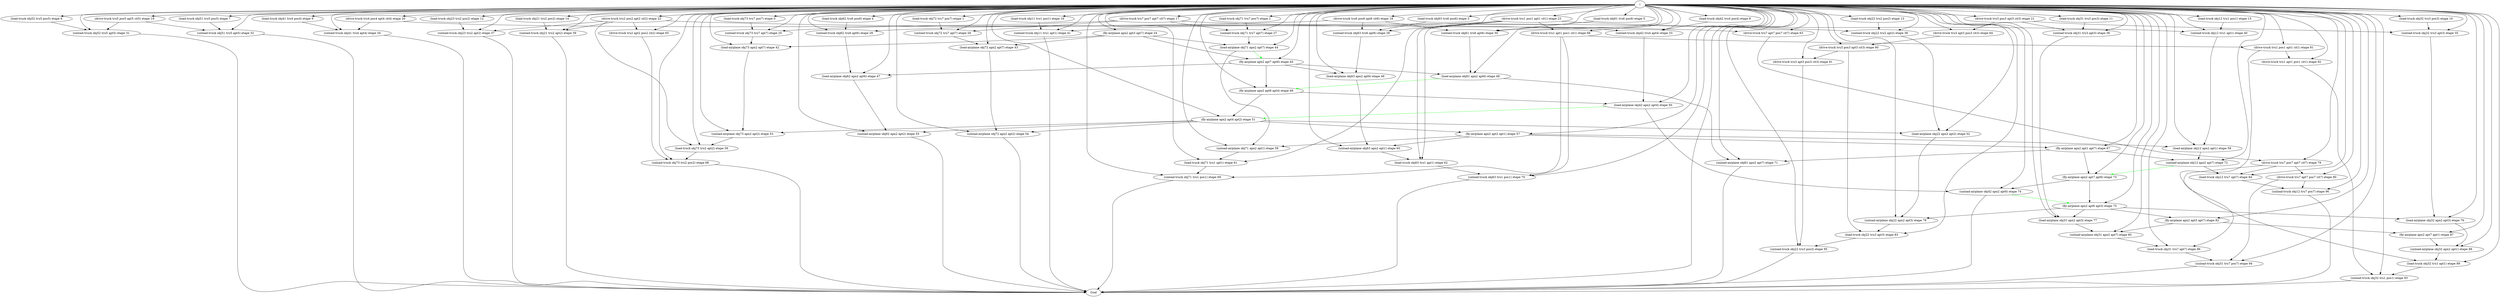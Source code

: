 digraph D { 
"(load-truck obj73 tru7 pos7) etape 0" -> "(unload-truck obj73 tru7 apt7) etape 25";
"(load-truck obj72 tru7 pos7) etape 1" -> "(unload-truck obj72 tru7 apt7) etape 26";
"(load-truck obj71 tru7 pos7) etape 2" -> "(unload-truck obj71 tru7 apt7) etape 27";
"(load-truck obj63 tru6 pos6) etape 3" -> "(unload-truck obj63 tru6 apt6) etape 28";
"(load-truck obj62 tru6 pos6) etape 4" -> "(unload-truck obj62 tru6 apt6) etape 29";
"(load-truck obj61 tru6 pos6) etape 5" -> "(unload-truck obj61 tru6 apt6) etape 30";
"(load-truck obj52 tru5 pos5) etape 6" -> "(unload-truck obj52 tru5 apt5) etape 31";
"(load-truck obj51 tru5 pos5) etape 7" -> "(unload-truck obj51 tru5 apt5) etape 32";
"(load-truck obj42 tru4 pos4) etape 8" -> "(unload-truck obj42 tru4 apt4) etape 33";
"(load-truck obj41 tru4 pos4) etape 9" -> "(unload-truck obj41 tru4 apt4) etape 34";
"(load-truck obj32 tru3 pos3) etape 10" -> "(unload-truck obj32 tru3 apt3) etape 35";
"(load-truck obj31 tru3 pos3) etape 11" -> "(unload-truck obj31 tru3 apt3) etape 36";
"(load-truck obj23 tru2 pos2) etape 12" -> "(unload-truck obj23 tru2 apt2) etape 37";
"(load-truck obj22 tru2 pos2) etape 13" -> "(unload-truck obj22 tru2 apt2) etape 38";
"(load-truck obj21 tru2 pos2) etape 14" -> "(unload-truck obj21 tru2 apt2) etape 39";
"(load-truck obj12 tru1 pos1) etape 15" -> "(unload-truck obj12 tru1 apt1) etape 40";
"(load-truck obj11 tru1 pos1) etape 16" -> "(unload-truck obj11 tru1 apt1) etape 41";
"(drive-truck tru7 pos7 apt7 cit7) etape 17" -> "(unload-truck obj73 tru7 apt7) etape 25";
"(drive-truck tru7 pos7 apt7 cit7) etape 17" -> "(unload-truck obj72 tru7 apt7) etape 26";
"(drive-truck tru7 pos7 apt7 cit7) etape 17" -> "(unload-truck obj71 tru7 apt7) etape 27";
"(drive-truck tru7 pos7 apt7 cit7) etape 17" -> "(drive-truck tru7 apt7 pos7 cit7) etape 63";
"(drive-truck tru6 pos6 apt6 cit6) etape 18" -> "(unload-truck obj63 tru6 apt6) etape 28";
"(drive-truck tru6 pos6 apt6 cit6) etape 18" -> "(unload-truck obj62 tru6 apt6) etape 29";
"(drive-truck tru6 pos6 apt6 cit6) etape 18" -> "(unload-truck obj61 tru6 apt6) etape 30";
"(drive-truck tru5 pos5 apt5 cit5) etape 19" -> "(unload-truck obj52 tru5 apt5) etape 31";
"(drive-truck tru5 pos5 apt5 cit5) etape 19" -> "(unload-truck obj51 tru5 apt5) etape 32";
"(drive-truck tru4 pos4 apt4 cit4) etape 20" -> "(unload-truck obj42 tru4 apt4) etape 33";
"(drive-truck tru4 pos4 apt4 cit4) etape 20" -> "(unload-truck obj41 tru4 apt4) etape 34";
"(drive-truck tru3 pos3 apt3 cit3) etape 21" -> "(unload-truck obj32 tru3 apt3) etape 35";
"(drive-truck tru3 pos3 apt3 cit3) etape 21" -> "(unload-truck obj31 tru3 apt3) etape 36";
"(drive-truck tru3 pos3 apt3 cit3) etape 21" -> "(drive-truck tru3 apt3 pos3 cit3) etape 64";
"(drive-truck tru2 pos2 apt2 cit2) etape 22" -> "(unload-truck obj23 tru2 apt2) etape 37";
"(drive-truck tru2 pos2 apt2 cit2) etape 22" -> "(unload-truck obj22 tru2 apt2) etape 38";
"(drive-truck tru2 pos2 apt2 cit2) etape 22" -> "(unload-truck obj21 tru2 apt2) etape 39";
"(drive-truck tru2 pos2 apt2 cit2) etape 22" -> "(load-truck obj73 tru2 apt2) etape 56";
"(drive-truck tru2 pos2 apt2 cit2) etape 22" -> "(drive-truck tru2 apt2 pos2 cit2) etape 65";
"(drive-truck tru1 pos1 apt1 cit1) etape 23" -> "(unload-truck obj12 tru1 apt1) etape 40";
"(drive-truck tru1 pos1 apt1 cit1) etape 23" -> "(unload-truck obj11 tru1 apt1) etape 41";
"(drive-truck tru1 pos1 apt1 cit1) etape 23" -> "(load-truck obj71 tru1 apt1) etape 61";
"(drive-truck tru1 pos1 apt1 cit1) etape 23" -> "(load-truck obj63 tru1 apt1) etape 62";
"(drive-truck tru1 pos1 apt1 cit1) etape 23" -> "(drive-truck tru1 apt1 pos1 cit1) etape 66";
"(fly-airplane apn2 apt3 apt7) etape 24" -> "(load-airplane obj73 apn2 apt7) etape 42";
"(fly-airplane apn2 apt3 apt7) etape 24" -> "(load-airplane obj72 apn2 apt7) etape 43";
"(fly-airplane apn2 apt3 apt7) etape 24" -> "(load-airplane obj71 apn2 apt7) etape 44";
"(fly-airplane apn2 apt3 apt7) etape 24" -> "(fly-airplane apn2 apt7 apt6) etape 45";
"(unload-truck obj73 tru7 apt7) etape 25" -> "(load-airplane obj73 apn2 apt7) etape 42";
"(unload-truck obj72 tru7 apt7) etape 26" -> "(load-airplane obj72 apn2 apt7) etape 43";
"(unload-truck obj71 tru7 apt7) etape 27" -> "(load-airplane obj71 apn2 apt7) etape 44";
"(unload-truck obj63 tru6 apt6) etape 28" -> "(load-airplane obj63 apn2 apt6) etape 46";
"(unload-truck obj62 tru6 apt6) etape 29" -> "(load-airplane obj62 apn2 apt6) etape 47";
"(unload-truck obj61 tru6 apt6) etape 30" -> "(load-airplane obj61 apn2 apt6) etape 48";
"(unload-truck obj52 tru5 apt5) etape 31" -> " Goal ";
"(unload-truck obj51 tru5 apt5) etape 32" -> " Goal ";
"(unload-truck obj42 tru4 apt4) etape 33" -> "(load-airplane obj42 apn2 apt4) etape 50";
"(unload-truck obj41 tru4 apt4) etape 34" -> " Goal ";
"(unload-truck obj32 tru3 apt3) etape 35" -> "(load-airplane obj32 apn2 apt3) etape 76";
"(unload-truck obj31 tru3 apt3) etape 36" -> "(load-airplane obj31 apn2 apt3) etape 77";
"(unload-truck obj23 tru2 apt2) etape 37" -> " Goal ";
"(unload-truck obj22 tru2 apt2) etape 38" -> "(load-airplane obj22 apn2 apt2) etape 52";
"(unload-truck obj21 tru2 apt2) etape 39" -> " Goal ";
"(unload-truck obj12 tru1 apt1) etape 40" -> "(load-airplane obj12 apn2 apt1) etape 58";
"(unload-truck obj11 tru1 apt1) etape 41" -> " Goal ";
"(load-airplane obj73 apn2 apt7) etape 42" -> "(unload-airplane obj73 apn2 apt2) etape 53";
"(load-airplane obj72 apn2 apt7) etape 43" -> "(unload-airplane obj72 apn2 apt2) etape 54";
"(load-airplane obj71 apn2 apt7) etape 44" -> "(unload-airplane obj71 apn2 apt1) etape 59";
"(fly-airplane apn2 apt7 apt6) etape 45" -> "(load-airplane obj63 apn2 apt6) etape 46";
"(fly-airplane apn2 apt7 apt6) etape 45" -> "(load-airplane obj62 apn2 apt6) etape 47";
"(fly-airplane apn2 apt7 apt6) etape 45" -> "(load-airplane obj61 apn2 apt6) etape 48";
"(fly-airplane apn2 apt7 apt6) etape 45" -> "(fly-airplane apn2 apt6 apt4) etape 49";
"(load-airplane obj63 apn2 apt6) etape 46" -> "(unload-airplane obj63 apn2 apt1) etape 60";
"(load-airplane obj62 apn2 apt6) etape 47" -> "(unload-airplane obj62 apn2 apt2) etape 55";
"(load-airplane obj61 apn2 apt6) etape 48" -> "(unload-airplane obj61 apn2 apt7) etape 71";
"(fly-airplane apn2 apt6 apt4) etape 49" -> "(load-airplane obj42 apn2 apt4) etape 50";
"(fly-airplane apn2 apt6 apt4) etape 49" -> "(fly-airplane apn2 apt4 apt2) etape 51";
"(load-airplane obj42 apn2 apt4) etape 50" -> "(unload-airplane obj42 apn2 apt6) etape 74";
"(fly-airplane apn2 apt4 apt2) etape 51" -> "(load-airplane obj22 apn2 apt2) etape 52";
"(fly-airplane apn2 apt4 apt2) etape 51" -> "(unload-airplane obj73 apn2 apt2) etape 53";
"(fly-airplane apn2 apt4 apt2) etape 51" -> "(unload-airplane obj72 apn2 apt2) etape 54";
"(fly-airplane apn2 apt4 apt2) etape 51" -> "(unload-airplane obj62 apn2 apt2) etape 55";
"(fly-airplane apn2 apt4 apt2) etape 51" -> "(fly-airplane apn2 apt2 apt1) etape 57";
"(load-airplane obj22 apn2 apt2) etape 52" -> "(unload-airplane obj22 apn2 apt3) etape 78";
"(unload-airplane obj73 apn2 apt2) etape 53" -> "(load-truck obj73 tru2 apt2) etape 56";
"(unload-airplane obj72 apn2 apt2) etape 54" -> " Goal ";
"(unload-airplane obj62 apn2 apt2) etape 55" -> " Goal ";
"(load-truck obj73 tru2 apt2) etape 56" -> "(unload-truck obj73 tru2 pos2) etape 68";
"(fly-airplane apn2 apt2 apt1) etape 57" -> "(load-airplane obj12 apn2 apt1) etape 58";
"(fly-airplane apn2 apt2 apt1) etape 57" -> "(unload-airplane obj71 apn2 apt1) etape 59";
"(fly-airplane apn2 apt2 apt1) etape 57" -> "(unload-airplane obj63 apn2 apt1) etape 60";
"(fly-airplane apn2 apt2 apt1) etape 57" -> "(fly-airplane apn2 apt1 apt7) etape 67";
"(load-airplane obj12 apn2 apt1) etape 58" -> "(unload-airplane obj12 apn2 apt7) etape 72";
"(unload-airplane obj71 apn2 apt1) etape 59" -> "(load-truck obj71 tru1 apt1) etape 61";
"(unload-airplane obj63 apn2 apt1) etape 60" -> "(load-truck obj63 tru1 apt1) etape 62";
"(load-truck obj71 tru1 apt1) etape 61" -> "(unload-truck obj71 tru1 pos1) etape 69";
"(load-truck obj63 tru1 apt1) etape 62" -> "(unload-truck obj63 tru1 pos1) etape 70";
"(drive-truck tru7 apt7 pos7 cit7) etape 63" -> "(drive-truck tru7 pos7 apt7 cit7) etape 79";
"(drive-truck tru3 apt3 pos3 cit3) etape 64" -> "(drive-truck tru3 pos3 apt3 cit3) etape 80";
"(drive-truck tru2 apt2 pos2 cit2) etape 65" -> "(unload-truck obj73 tru2 pos2) etape 68";
"(drive-truck tru1 apt1 pos1 cit1) etape 66" -> "(unload-truck obj71 tru1 pos1) etape 69";
"(drive-truck tru1 apt1 pos1 cit1) etape 66" -> "(unload-truck obj63 tru1 pos1) etape 70";
"(drive-truck tru1 apt1 pos1 cit1) etape 66" -> "(drive-truck tru1 pos1 apt1 cit1) etape 81";
"(fly-airplane apn2 apt1 apt7) etape 67" -> "(unload-airplane obj61 apn2 apt7) etape 71";
"(fly-airplane apn2 apt1 apt7) etape 67" -> "(unload-airplane obj12 apn2 apt7) etape 72";
"(fly-airplane apn2 apt1 apt7) etape 67" -> "(fly-airplane apn2 apt7 apt6) etape 73";
"(unload-truck obj73 tru2 pos2) etape 68" -> " Goal ";
"(unload-truck obj71 tru1 pos1) etape 69" -> " Goal ";
"(unload-truck obj63 tru1 pos1) etape 70" -> " Goal ";
"(unload-airplane obj61 apn2 apt7) etape 71" -> " Goal ";
"(unload-airplane obj12 apn2 apt7) etape 72" -> "(load-truck obj12 tru7 apt7) etape 84";
"(fly-airplane apn2 apt7 apt6) etape 73" -> "(unload-airplane obj42 apn2 apt6) etape 74";
"(fly-airplane apn2 apt7 apt6) etape 73" -> "(fly-airplane apn2 apt6 apt3) etape 75";
"(unload-airplane obj42 apn2 apt6) etape 74" -> " Goal ";
"(fly-airplane apn2 apt6 apt3) etape 75" -> "(load-airplane obj32 apn2 apt3) etape 76";
"(fly-airplane apn2 apt6 apt3) etape 75" -> "(load-airplane obj31 apn2 apt3) etape 77";
"(fly-airplane apn2 apt6 apt3) etape 75" -> "(unload-airplane obj22 apn2 apt3) etape 78";
"(fly-airplane apn2 apt6 apt3) etape 75" -> "(fly-airplane apn2 apt3 apt7) etape 82";
"(load-airplane obj32 apn2 apt3) etape 76" -> "(unload-airplane obj32 apn2 apt1) etape 88";
"(load-airplane obj31 apn2 apt3) etape 77" -> "(unload-airplane obj31 apn2 apt7) etape 85";
"(unload-airplane obj22 apn2 apt3) etape 78" -> "(load-truck obj22 tru3 apt3) etape 83";
"(drive-truck tru7 pos7 apt7 cit7) etape 79" -> "(load-truck obj12 tru7 apt7) etape 84";
"(drive-truck tru7 pos7 apt7 cit7) etape 79" -> "(load-truck obj31 tru7 apt7) etape 86";
"(drive-truck tru7 pos7 apt7 cit7) etape 79" -> "(drive-truck tru7 apt7 pos7 cit7) etape 90";
"(drive-truck tru3 pos3 apt3 cit3) etape 80" -> "(load-truck obj22 tru3 apt3) etape 83";
"(drive-truck tru3 pos3 apt3 cit3) etape 80" -> "(drive-truck tru3 apt3 pos3 cit3) etape 91";
"(drive-truck tru1 pos1 apt1 cit1) etape 81" -> "(load-truck obj32 tru1 apt1) etape 89";
"(drive-truck tru1 pos1 apt1 cit1) etape 81" -> "(drive-truck tru1 apt1 pos1 cit1) etape 92";
"(fly-airplane apn2 apt3 apt7) etape 82" -> "(unload-airplane obj31 apn2 apt7) etape 85";
"(fly-airplane apn2 apt3 apt7) etape 82" -> "(fly-airplane apn2 apt7 apt1) etape 87";
"(load-truck obj22 tru3 apt3) etape 83" -> "(unload-truck obj22 tru3 pos3) etape 95";
"(load-truck obj12 tru7 apt7) etape 84" -> "(unload-truck obj12 tru7 pos7) etape 96";
"(unload-airplane obj31 apn2 apt7) etape 85" -> "(load-truck obj31 tru7 apt7) etape 86";
"(load-truck obj31 tru7 apt7) etape 86" -> "(unload-truck obj31 tru7 pos7) etape 94";
"(fly-airplane apn2 apt7 apt1) etape 87" -> "(unload-airplane obj32 apn2 apt1) etape 88";
"(unload-airplane obj32 apn2 apt1) etape 88" -> "(load-truck obj32 tru1 apt1) etape 89";
"(load-truck obj32 tru1 apt1) etape 89" -> "(unload-truck obj32 tru1 pos1) etape 93";
"(drive-truck tru7 apt7 pos7 cit7) etape 90" -> "(unload-truck obj31 tru7 pos7) etape 94";
"(drive-truck tru7 apt7 pos7 cit7) etape 90" -> "(unload-truck obj12 tru7 pos7) etape 96";
"(drive-truck tru3 apt3 pos3 cit3) etape 91" -> "(unload-truck obj22 tru3 pos3) etape 95";
"(drive-truck tru1 apt1 pos1 cit1) etape 92" -> "(unload-truck obj32 tru1 pos1) etape 93";
"(unload-truck obj32 tru1 pos1) etape 93" -> " Goal ";
"(unload-truck obj31 tru7 pos7) etape 94" -> " Goal ";
"(unload-truck obj22 tru3 pos3) etape 95" -> " Goal ";
"(unload-truck obj12 tru7 pos7) etape 96" -> " Goal ";
" i " -> "(load-truck obj73 tru7 pos7) etape 0";
" i " -> "(load-truck obj72 tru7 pos7) etape 1";
" i " -> "(load-truck obj71 tru7 pos7) etape 2";
" i " -> "(load-truck obj63 tru6 pos6) etape 3";
" i " -> "(load-truck obj62 tru6 pos6) etape 4";
" i " -> "(load-truck obj61 tru6 pos6) etape 5";
" i " -> "(load-truck obj52 tru5 pos5) etape 6";
" i " -> "(load-truck obj51 tru5 pos5) etape 7";
" i " -> "(load-truck obj42 tru4 pos4) etape 8";
" i " -> "(load-truck obj41 tru4 pos4) etape 9";
" i " -> "(load-truck obj32 tru3 pos3) etape 10";
" i " -> "(load-truck obj31 tru3 pos3) etape 11";
" i " -> "(load-truck obj23 tru2 pos2) etape 12";
" i " -> "(load-truck obj22 tru2 pos2) etape 13";
" i " -> "(load-truck obj21 tru2 pos2) etape 14";
" i " -> "(load-truck obj12 tru1 pos1) etape 15";
" i " -> "(load-truck obj11 tru1 pos1) etape 16";
" i " -> "(drive-truck tru7 pos7 apt7 cit7) etape 17";
" i " -> "(drive-truck tru6 pos6 apt6 cit6) etape 18";
" i " -> "(drive-truck tru5 pos5 apt5 cit5) etape 19";
" i " -> "(drive-truck tru4 pos4 apt4 cit4) etape 20";
" i " -> "(drive-truck tru3 pos3 apt3 cit3) etape 21";
" i " -> "(drive-truck tru2 pos2 apt2 cit2) etape 22";
" i " -> "(drive-truck tru1 pos1 apt1 cit1) etape 23";
" i " -> "(fly-airplane apn2 apt3 apt7) etape 24";
" i " -> "(unload-truck obj73 tru7 apt7) etape 25";
" i " -> "(unload-truck obj72 tru7 apt7) etape 26";
" i " -> "(unload-truck obj71 tru7 apt7) etape 27";
" i " -> "(unload-truck obj63 tru6 apt6) etape 28";
" i " -> "(unload-truck obj62 tru6 apt6) etape 29";
" i " -> "(unload-truck obj61 tru6 apt6) etape 30";
" i " -> "(unload-truck obj52 tru5 apt5) etape 31";
" i " -> "(unload-truck obj51 tru5 apt5) etape 32";
" i " -> "(unload-truck obj42 tru4 apt4) etape 33";
" i " -> "(unload-truck obj41 tru4 apt4) etape 34";
" i " -> "(unload-truck obj32 tru3 apt3) etape 35";
" i " -> "(unload-truck obj31 tru3 apt3) etape 36";
" i " -> "(unload-truck obj23 tru2 apt2) etape 37";
" i " -> "(unload-truck obj22 tru2 apt2) etape 38";
" i " -> "(unload-truck obj21 tru2 apt2) etape 39";
" i " -> "(unload-truck obj12 tru1 apt1) etape 40";
" i " -> "(unload-truck obj11 tru1 apt1) etape 41";
" i " -> "(load-airplane obj73 apn2 apt7) etape 42";
" i " -> "(load-airplane obj72 apn2 apt7) etape 43";
" i " -> "(load-airplane obj71 apn2 apt7) etape 44";
" i " -> "(fly-airplane apn2 apt7 apt6) etape 45";
" i " -> "(load-airplane obj63 apn2 apt6) etape 46";
" i " -> "(load-airplane obj62 apn2 apt6) etape 47";
" i " -> "(load-airplane obj61 apn2 apt6) etape 48";
" i " -> "(fly-airplane apn2 apt6 apt4) etape 49";
" i " -> "(load-airplane obj42 apn2 apt4) etape 50";
" i " -> "(fly-airplane apn2 apt4 apt2) etape 51";
" i " -> "(load-airplane obj22 apn2 apt2) etape 52";
" i " -> "(unload-airplane obj73 apn2 apt2) etape 53";
" i " -> "(unload-airplane obj72 apn2 apt2) etape 54";
" i " -> "(unload-airplane obj62 apn2 apt2) etape 55";
" i " -> "(load-truck obj73 tru2 apt2) etape 56";
" i " -> "(fly-airplane apn2 apt2 apt1) etape 57";
" i " -> "(load-airplane obj12 apn2 apt1) etape 58";
" i " -> "(unload-airplane obj71 apn2 apt1) etape 59";
" i " -> "(unload-airplane obj63 apn2 apt1) etape 60";
" i " -> "(load-truck obj71 tru1 apt1) etape 61";
" i " -> "(load-truck obj63 tru1 apt1) etape 62";
" i " -> "(drive-truck tru7 apt7 pos7 cit7) etape 63";
" i " -> "(drive-truck tru3 apt3 pos3 cit3) etape 64";
" i " -> "(drive-truck tru2 apt2 pos2 cit2) etape 65";
" i " -> "(drive-truck tru1 apt1 pos1 cit1) etape 66";
" i " -> "(fly-airplane apn2 apt1 apt7) etape 67";
" i " -> "(unload-truck obj73 tru2 pos2) etape 68";
" i " -> "(unload-truck obj71 tru1 pos1) etape 69";
" i " -> "(unload-truck obj63 tru1 pos1) etape 70";
" i " -> "(unload-airplane obj61 apn2 apt7) etape 71";
" i " -> "(unload-airplane obj12 apn2 apt7) etape 72";
" i " -> "(fly-airplane apn2 apt7 apt6) etape 73";
" i " -> "(unload-airplane obj42 apn2 apt6) etape 74";
" i " -> "(fly-airplane apn2 apt6 apt3) etape 75";
" i " -> "(load-airplane obj32 apn2 apt3) etape 76";
" i " -> "(load-airplane obj31 apn2 apt3) etape 77";
" i " -> "(unload-airplane obj22 apn2 apt3) etape 78";
" i " -> "(drive-truck tru7 pos7 apt7 cit7) etape 79";
" i " -> "(drive-truck tru3 pos3 apt3 cit3) etape 80";
" i " -> "(drive-truck tru1 pos1 apt1 cit1) etape 81";
" i " -> "(fly-airplane apn2 apt3 apt7) etape 82";
" i " -> "(load-truck obj22 tru3 apt3) etape 83";
" i " -> "(load-truck obj12 tru7 apt7) etape 84";
" i " -> "(unload-airplane obj31 apn2 apt7) etape 85";
" i " -> "(load-truck obj31 tru7 apt7) etape 86";
" i " -> "(fly-airplane apn2 apt7 apt1) etape 87";
" i " -> "(unload-airplane obj32 apn2 apt1) etape 88";
" i " -> "(load-truck obj32 tru1 apt1) etape 89";
" i " -> "(drive-truck tru7 apt7 pos7 cit7) etape 90";
" i " -> "(drive-truck tru3 apt3 pos3 cit3) etape 91";
" i " -> "(drive-truck tru1 apt1 pos1 cit1) etape 92";
" i " -> "(unload-truck obj32 tru1 pos1) etape 93";
" i " -> "(unload-truck obj31 tru7 pos7) etape 94";
" i " -> "(unload-truck obj22 tru3 pos3) etape 95";
" i " -> "(unload-truck obj12 tru7 pos7) etape 96";
" i " -> " Goal ";
edge [color=green];
"(load-airplane obj71 apn2 apt7) etape 44" -> "(fly-airplane apn2 apt7 apt6) etape 45";
"(load-airplane obj61 apn2 apt6) etape 48" -> "(fly-airplane apn2 apt6 apt4) etape 49";
"(load-airplane obj42 apn2 apt4) etape 50" -> "(fly-airplane apn2 apt4 apt2) etape 51";
"(unload-airplane obj12 apn2 apt7) etape 72" -> "(fly-airplane apn2 apt7 apt6) etape 73";
"(unload-airplane obj42 apn2 apt6) etape 74" -> "(fly-airplane apn2 apt6 apt3) etape 75";
} 